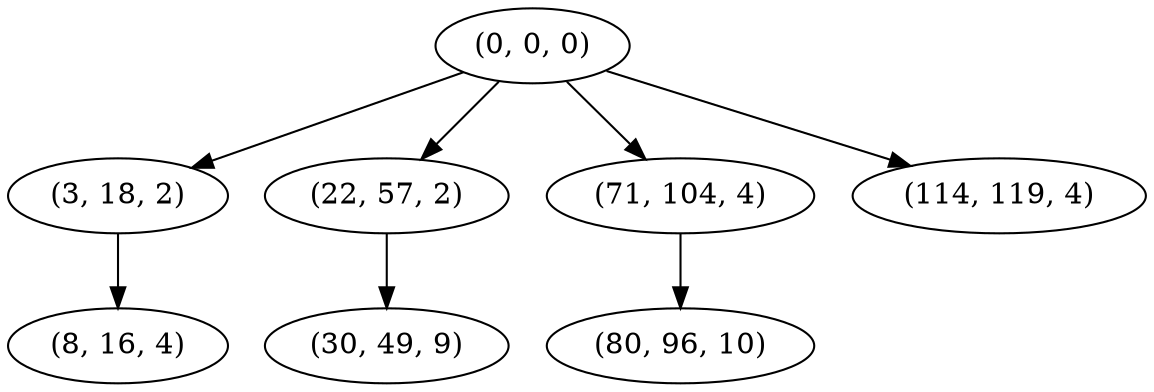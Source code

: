 digraph tree {
    "(0, 0, 0)";
    "(3, 18, 2)";
    "(8, 16, 4)";
    "(22, 57, 2)";
    "(30, 49, 9)";
    "(71, 104, 4)";
    "(80, 96, 10)";
    "(114, 119, 4)";
    "(0, 0, 0)" -> "(3, 18, 2)";
    "(0, 0, 0)" -> "(22, 57, 2)";
    "(0, 0, 0)" -> "(71, 104, 4)";
    "(0, 0, 0)" -> "(114, 119, 4)";
    "(3, 18, 2)" -> "(8, 16, 4)";
    "(22, 57, 2)" -> "(30, 49, 9)";
    "(71, 104, 4)" -> "(80, 96, 10)";
}
